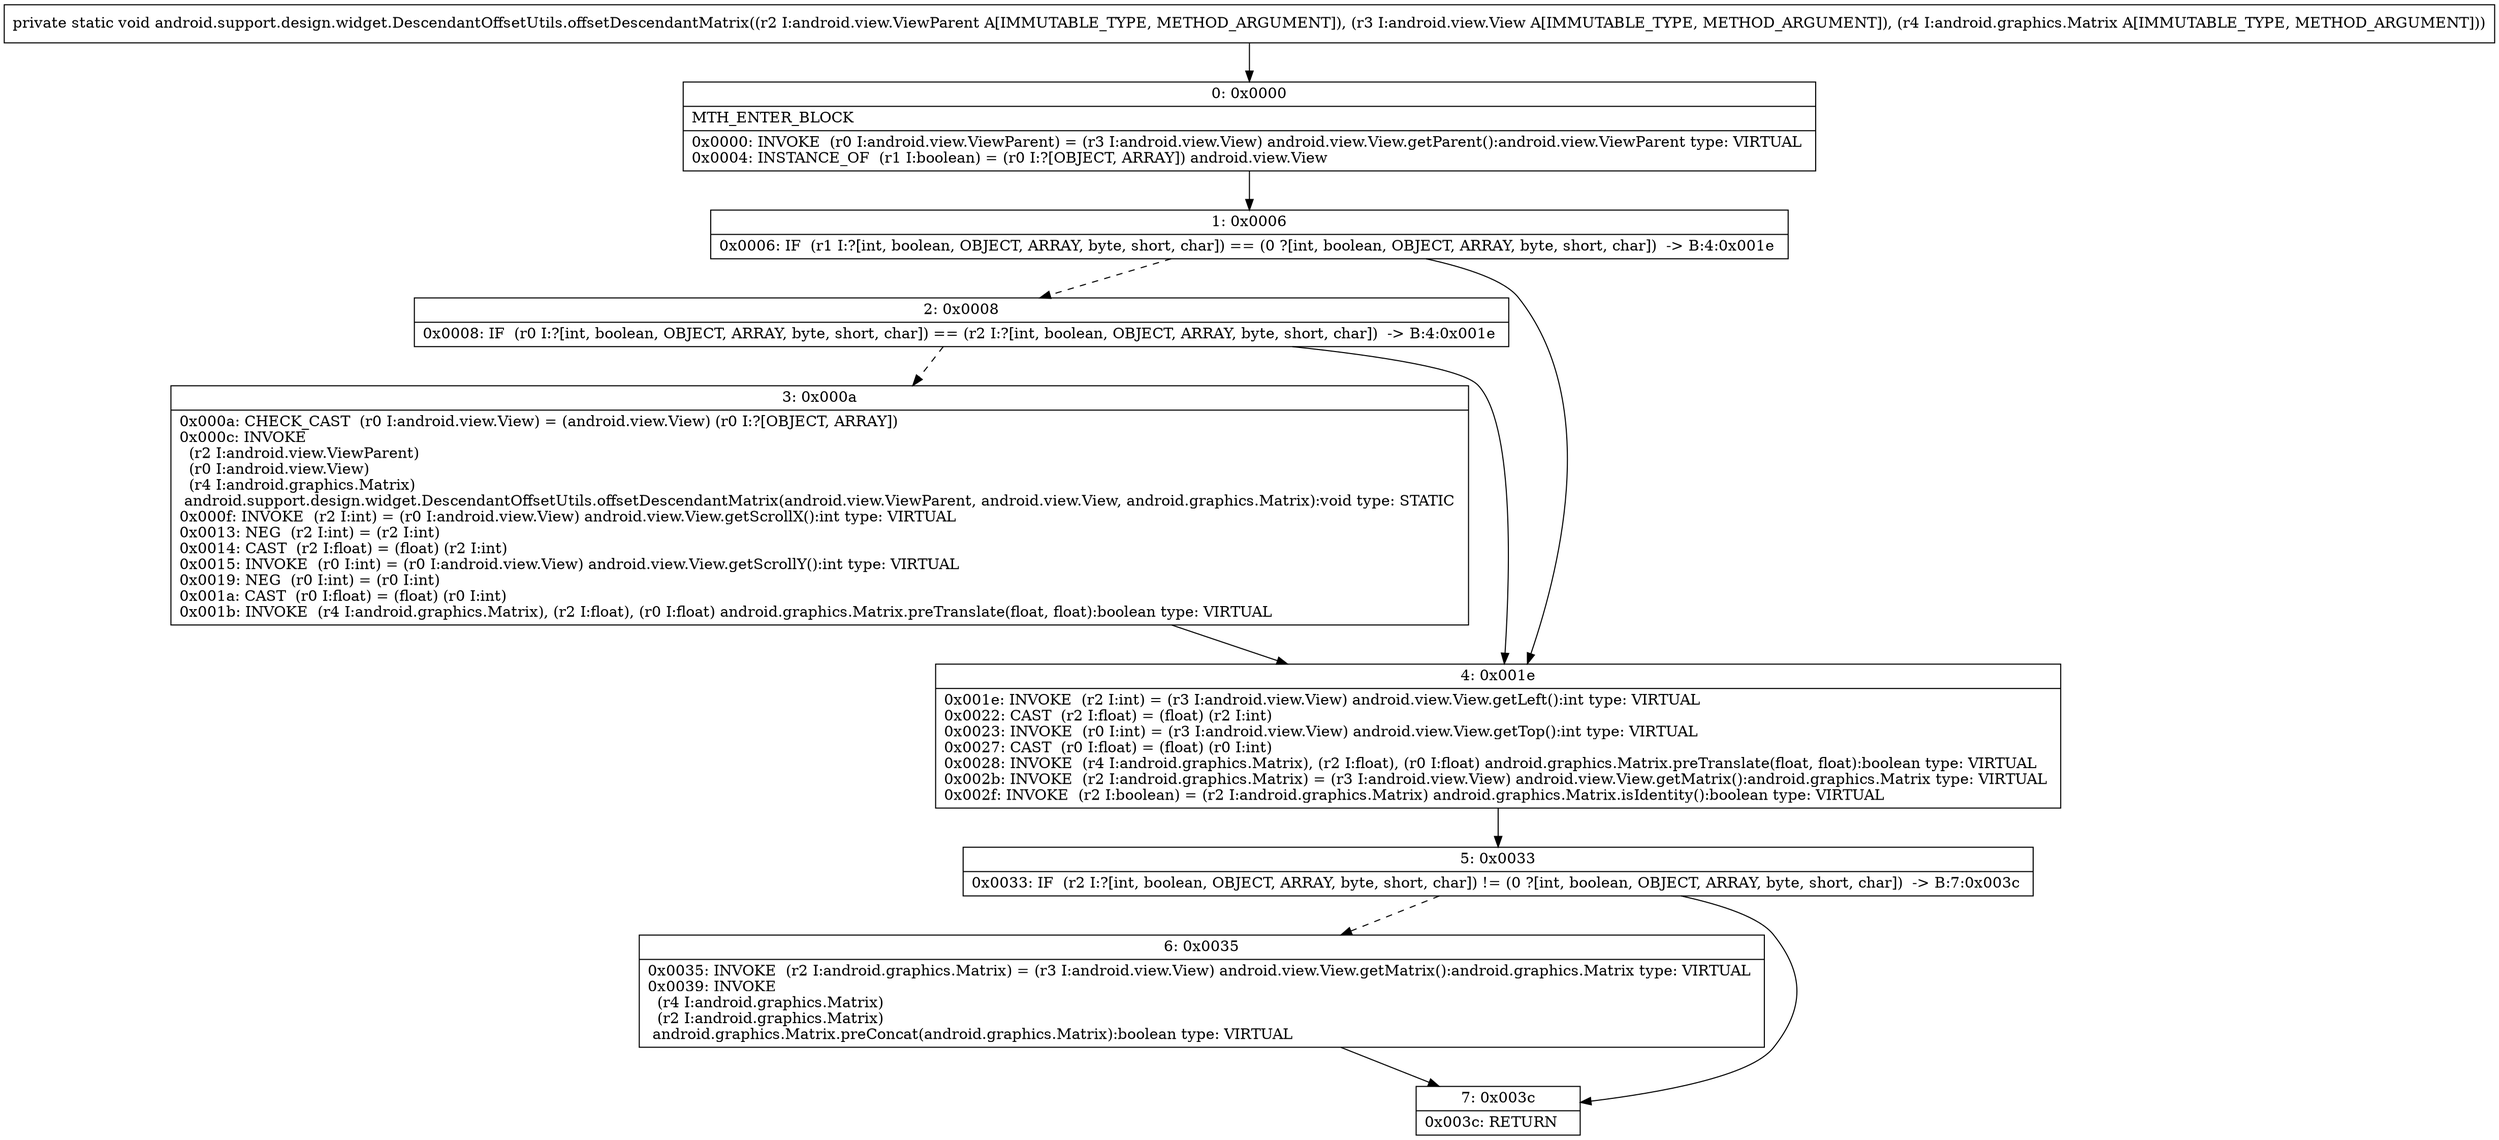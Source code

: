 digraph "CFG forandroid.support.design.widget.DescendantOffsetUtils.offsetDescendantMatrix(Landroid\/view\/ViewParent;Landroid\/view\/View;Landroid\/graphics\/Matrix;)V" {
Node_0 [shape=record,label="{0\:\ 0x0000|MTH_ENTER_BLOCK\l|0x0000: INVOKE  (r0 I:android.view.ViewParent) = (r3 I:android.view.View) android.view.View.getParent():android.view.ViewParent type: VIRTUAL \l0x0004: INSTANCE_OF  (r1 I:boolean) = (r0 I:?[OBJECT, ARRAY]) android.view.View \l}"];
Node_1 [shape=record,label="{1\:\ 0x0006|0x0006: IF  (r1 I:?[int, boolean, OBJECT, ARRAY, byte, short, char]) == (0 ?[int, boolean, OBJECT, ARRAY, byte, short, char])  \-\> B:4:0x001e \l}"];
Node_2 [shape=record,label="{2\:\ 0x0008|0x0008: IF  (r0 I:?[int, boolean, OBJECT, ARRAY, byte, short, char]) == (r2 I:?[int, boolean, OBJECT, ARRAY, byte, short, char])  \-\> B:4:0x001e \l}"];
Node_3 [shape=record,label="{3\:\ 0x000a|0x000a: CHECK_CAST  (r0 I:android.view.View) = (android.view.View) (r0 I:?[OBJECT, ARRAY]) \l0x000c: INVOKE  \l  (r2 I:android.view.ViewParent)\l  (r0 I:android.view.View)\l  (r4 I:android.graphics.Matrix)\l android.support.design.widget.DescendantOffsetUtils.offsetDescendantMatrix(android.view.ViewParent, android.view.View, android.graphics.Matrix):void type: STATIC \l0x000f: INVOKE  (r2 I:int) = (r0 I:android.view.View) android.view.View.getScrollX():int type: VIRTUAL \l0x0013: NEG  (r2 I:int) = (r2 I:int) \l0x0014: CAST  (r2 I:float) = (float) (r2 I:int) \l0x0015: INVOKE  (r0 I:int) = (r0 I:android.view.View) android.view.View.getScrollY():int type: VIRTUAL \l0x0019: NEG  (r0 I:int) = (r0 I:int) \l0x001a: CAST  (r0 I:float) = (float) (r0 I:int) \l0x001b: INVOKE  (r4 I:android.graphics.Matrix), (r2 I:float), (r0 I:float) android.graphics.Matrix.preTranslate(float, float):boolean type: VIRTUAL \l}"];
Node_4 [shape=record,label="{4\:\ 0x001e|0x001e: INVOKE  (r2 I:int) = (r3 I:android.view.View) android.view.View.getLeft():int type: VIRTUAL \l0x0022: CAST  (r2 I:float) = (float) (r2 I:int) \l0x0023: INVOKE  (r0 I:int) = (r3 I:android.view.View) android.view.View.getTop():int type: VIRTUAL \l0x0027: CAST  (r0 I:float) = (float) (r0 I:int) \l0x0028: INVOKE  (r4 I:android.graphics.Matrix), (r2 I:float), (r0 I:float) android.graphics.Matrix.preTranslate(float, float):boolean type: VIRTUAL \l0x002b: INVOKE  (r2 I:android.graphics.Matrix) = (r3 I:android.view.View) android.view.View.getMatrix():android.graphics.Matrix type: VIRTUAL \l0x002f: INVOKE  (r2 I:boolean) = (r2 I:android.graphics.Matrix) android.graphics.Matrix.isIdentity():boolean type: VIRTUAL \l}"];
Node_5 [shape=record,label="{5\:\ 0x0033|0x0033: IF  (r2 I:?[int, boolean, OBJECT, ARRAY, byte, short, char]) != (0 ?[int, boolean, OBJECT, ARRAY, byte, short, char])  \-\> B:7:0x003c \l}"];
Node_6 [shape=record,label="{6\:\ 0x0035|0x0035: INVOKE  (r2 I:android.graphics.Matrix) = (r3 I:android.view.View) android.view.View.getMatrix():android.graphics.Matrix type: VIRTUAL \l0x0039: INVOKE  \l  (r4 I:android.graphics.Matrix)\l  (r2 I:android.graphics.Matrix)\l android.graphics.Matrix.preConcat(android.graphics.Matrix):boolean type: VIRTUAL \l}"];
Node_7 [shape=record,label="{7\:\ 0x003c|0x003c: RETURN   \l}"];
MethodNode[shape=record,label="{private static void android.support.design.widget.DescendantOffsetUtils.offsetDescendantMatrix((r2 I:android.view.ViewParent A[IMMUTABLE_TYPE, METHOD_ARGUMENT]), (r3 I:android.view.View A[IMMUTABLE_TYPE, METHOD_ARGUMENT]), (r4 I:android.graphics.Matrix A[IMMUTABLE_TYPE, METHOD_ARGUMENT])) }"];
MethodNode -> Node_0;
Node_0 -> Node_1;
Node_1 -> Node_2[style=dashed];
Node_1 -> Node_4;
Node_2 -> Node_3[style=dashed];
Node_2 -> Node_4;
Node_3 -> Node_4;
Node_4 -> Node_5;
Node_5 -> Node_6[style=dashed];
Node_5 -> Node_7;
Node_6 -> Node_7;
}

